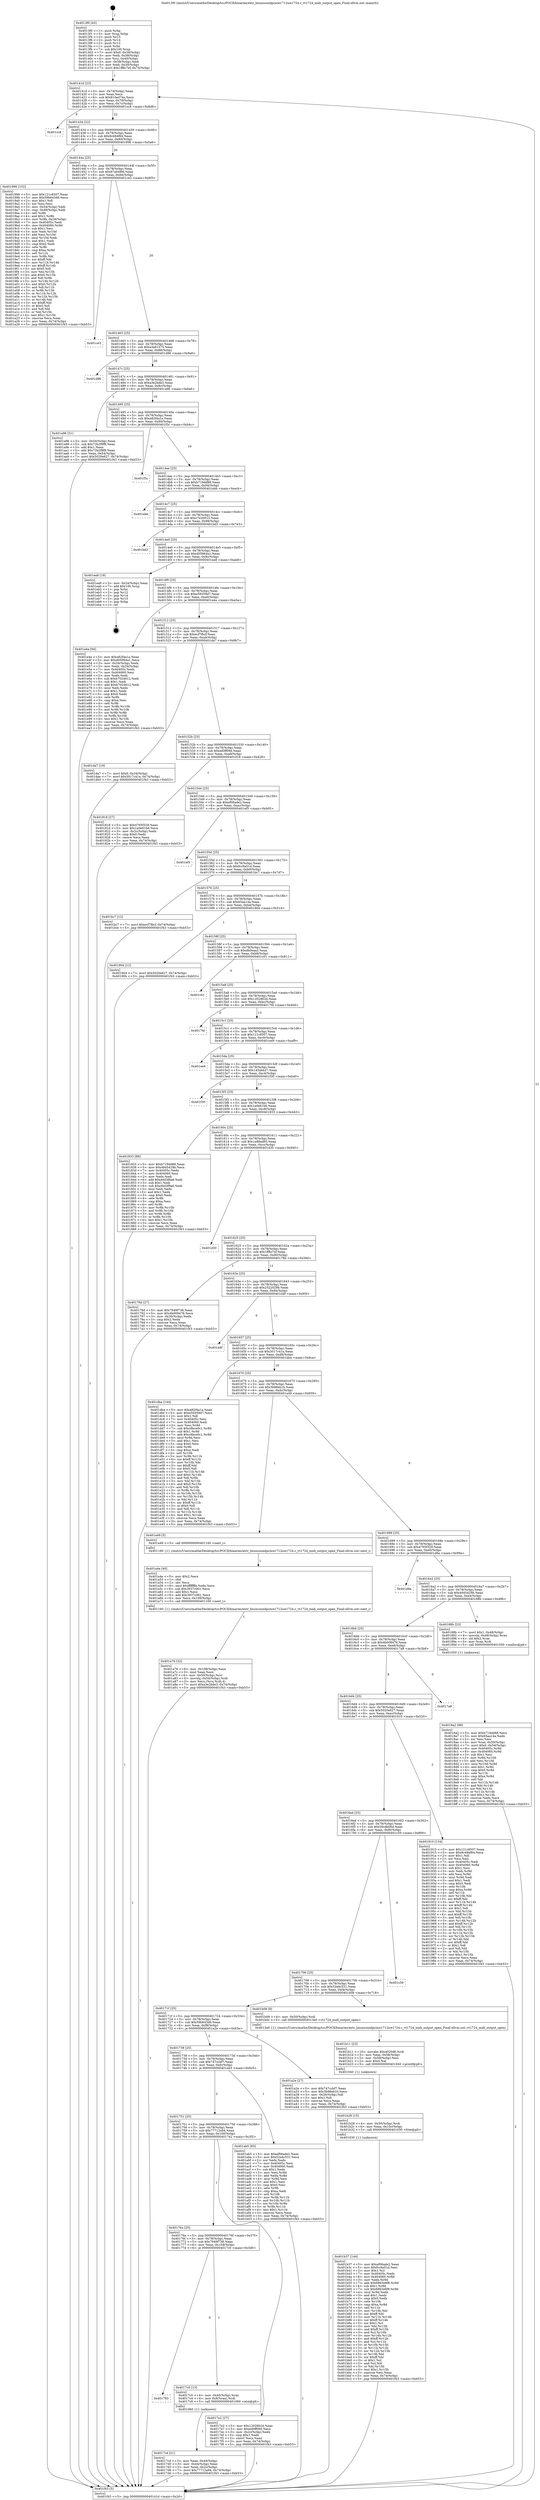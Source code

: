 digraph "0x4013f0" {
  label = "0x4013f0 (/mnt/c/Users/mathe/Desktop/tcc/POCII/binaries/extr_linuxsoundpciice1712ice1724.c_vt1724_midi_output_open_Final-ollvm.out::main(0))"
  labelloc = "t"
  node[shape=record]

  Entry [label="",width=0.3,height=0.3,shape=circle,fillcolor=black,style=filled]
  "0x40141d" [label="{
     0x40141d [23]\l
     | [instrs]\l
     &nbsp;&nbsp;0x40141d \<+3\>: mov -0x74(%rbp),%eax\l
     &nbsp;&nbsp;0x401420 \<+2\>: mov %eax,%ecx\l
     &nbsp;&nbsp;0x401422 \<+6\>: sub $0x810ed74a,%ecx\l
     &nbsp;&nbsp;0x401428 \<+3\>: mov %eax,-0x78(%rbp)\l
     &nbsp;&nbsp;0x40142b \<+3\>: mov %ecx,-0x7c(%rbp)\l
     &nbsp;&nbsp;0x40142e \<+6\>: je 0000000000401cc8 \<main+0x8d8\>\l
  }"]
  "0x401cc8" [label="{
     0x401cc8\l
  }", style=dashed]
  "0x401434" [label="{
     0x401434 [22]\l
     | [instrs]\l
     &nbsp;&nbsp;0x401434 \<+5\>: jmp 0000000000401439 \<main+0x49\>\l
     &nbsp;&nbsp;0x401439 \<+3\>: mov -0x78(%rbp),%eax\l
     &nbsp;&nbsp;0x40143c \<+5\>: sub $0x8c484f64,%eax\l
     &nbsp;&nbsp;0x401441 \<+3\>: mov %eax,-0x80(%rbp)\l
     &nbsp;&nbsp;0x401444 \<+6\>: je 0000000000401996 \<main+0x5a6\>\l
  }"]
  Exit [label="",width=0.3,height=0.3,shape=circle,fillcolor=black,style=filled,peripheries=2]
  "0x401996" [label="{
     0x401996 [152]\l
     | [instrs]\l
     &nbsp;&nbsp;0x401996 \<+5\>: mov $0x121c8507,%eax\l
     &nbsp;&nbsp;0x40199b \<+5\>: mov $0x59b643d6,%ecx\l
     &nbsp;&nbsp;0x4019a0 \<+2\>: mov $0x1,%dl\l
     &nbsp;&nbsp;0x4019a2 \<+2\>: xor %esi,%esi\l
     &nbsp;&nbsp;0x4019a4 \<+3\>: mov -0x54(%rbp),%edi\l
     &nbsp;&nbsp;0x4019a7 \<+3\>: cmp -0x48(%rbp),%edi\l
     &nbsp;&nbsp;0x4019aa \<+4\>: setl %r8b\l
     &nbsp;&nbsp;0x4019ae \<+4\>: and $0x1,%r8b\l
     &nbsp;&nbsp;0x4019b2 \<+4\>: mov %r8b,-0x26(%rbp)\l
     &nbsp;&nbsp;0x4019b6 \<+7\>: mov 0x40405c,%edi\l
     &nbsp;&nbsp;0x4019bd \<+8\>: mov 0x404060,%r9d\l
     &nbsp;&nbsp;0x4019c5 \<+3\>: sub $0x1,%esi\l
     &nbsp;&nbsp;0x4019c8 \<+3\>: mov %edi,%r10d\l
     &nbsp;&nbsp;0x4019cb \<+3\>: add %esi,%r10d\l
     &nbsp;&nbsp;0x4019ce \<+4\>: imul %r10d,%edi\l
     &nbsp;&nbsp;0x4019d2 \<+3\>: and $0x1,%edi\l
     &nbsp;&nbsp;0x4019d5 \<+3\>: cmp $0x0,%edi\l
     &nbsp;&nbsp;0x4019d8 \<+4\>: sete %r8b\l
     &nbsp;&nbsp;0x4019dc \<+4\>: cmp $0xa,%r9d\l
     &nbsp;&nbsp;0x4019e0 \<+4\>: setl %r11b\l
     &nbsp;&nbsp;0x4019e4 \<+3\>: mov %r8b,%bl\l
     &nbsp;&nbsp;0x4019e7 \<+3\>: xor $0xff,%bl\l
     &nbsp;&nbsp;0x4019ea \<+3\>: mov %r11b,%r14b\l
     &nbsp;&nbsp;0x4019ed \<+4\>: xor $0xff,%r14b\l
     &nbsp;&nbsp;0x4019f1 \<+3\>: xor $0x0,%dl\l
     &nbsp;&nbsp;0x4019f4 \<+3\>: mov %bl,%r15b\l
     &nbsp;&nbsp;0x4019f7 \<+4\>: and $0x0,%r15b\l
     &nbsp;&nbsp;0x4019fb \<+3\>: and %dl,%r8b\l
     &nbsp;&nbsp;0x4019fe \<+3\>: mov %r14b,%r12b\l
     &nbsp;&nbsp;0x401a01 \<+4\>: and $0x0,%r12b\l
     &nbsp;&nbsp;0x401a05 \<+3\>: and %dl,%r11b\l
     &nbsp;&nbsp;0x401a08 \<+3\>: or %r8b,%r15b\l
     &nbsp;&nbsp;0x401a0b \<+3\>: or %r11b,%r12b\l
     &nbsp;&nbsp;0x401a0e \<+3\>: xor %r12b,%r15b\l
     &nbsp;&nbsp;0x401a11 \<+3\>: or %r14b,%bl\l
     &nbsp;&nbsp;0x401a14 \<+3\>: xor $0xff,%bl\l
     &nbsp;&nbsp;0x401a17 \<+3\>: or $0x0,%dl\l
     &nbsp;&nbsp;0x401a1a \<+2\>: and %dl,%bl\l
     &nbsp;&nbsp;0x401a1c \<+3\>: or %bl,%r15b\l
     &nbsp;&nbsp;0x401a1f \<+4\>: test $0x1,%r15b\l
     &nbsp;&nbsp;0x401a23 \<+3\>: cmovne %ecx,%eax\l
     &nbsp;&nbsp;0x401a26 \<+3\>: mov %eax,-0x74(%rbp)\l
     &nbsp;&nbsp;0x401a29 \<+5\>: jmp 0000000000401f43 \<main+0xb53\>\l
  }"]
  "0x40144a" [label="{
     0x40144a [25]\l
     | [instrs]\l
     &nbsp;&nbsp;0x40144a \<+5\>: jmp 000000000040144f \<main+0x5f\>\l
     &nbsp;&nbsp;0x40144f \<+3\>: mov -0x78(%rbp),%eax\l
     &nbsp;&nbsp;0x401452 \<+5\>: sub $0x97a049fd,%eax\l
     &nbsp;&nbsp;0x401457 \<+6\>: mov %eax,-0x84(%rbp)\l
     &nbsp;&nbsp;0x40145d \<+6\>: je 0000000000401ce3 \<main+0x8f3\>\l
  }"]
  "0x401b37" [label="{
     0x401b37 [144]\l
     | [instrs]\l
     &nbsp;&nbsp;0x401b37 \<+5\>: mov $0xef06ade2,%eax\l
     &nbsp;&nbsp;0x401b3c \<+5\>: mov $0xfcc9a51d,%esi\l
     &nbsp;&nbsp;0x401b41 \<+2\>: mov $0x1,%cl\l
     &nbsp;&nbsp;0x401b43 \<+7\>: mov 0x40405c,%edx\l
     &nbsp;&nbsp;0x401b4a \<+8\>: mov 0x404060,%r8d\l
     &nbsp;&nbsp;0x401b52 \<+3\>: mov %edx,%r9d\l
     &nbsp;&nbsp;0x401b55 \<+7\>: add $0x6863e6f8,%r9d\l
     &nbsp;&nbsp;0x401b5c \<+4\>: sub $0x1,%r9d\l
     &nbsp;&nbsp;0x401b60 \<+7\>: sub $0x6863e6f8,%r9d\l
     &nbsp;&nbsp;0x401b67 \<+4\>: imul %r9d,%edx\l
     &nbsp;&nbsp;0x401b6b \<+3\>: and $0x1,%edx\l
     &nbsp;&nbsp;0x401b6e \<+3\>: cmp $0x0,%edx\l
     &nbsp;&nbsp;0x401b71 \<+4\>: sete %r10b\l
     &nbsp;&nbsp;0x401b75 \<+4\>: cmp $0xa,%r8d\l
     &nbsp;&nbsp;0x401b79 \<+4\>: setl %r11b\l
     &nbsp;&nbsp;0x401b7d \<+3\>: mov %r10b,%bl\l
     &nbsp;&nbsp;0x401b80 \<+3\>: xor $0xff,%bl\l
     &nbsp;&nbsp;0x401b83 \<+3\>: mov %r11b,%r14b\l
     &nbsp;&nbsp;0x401b86 \<+4\>: xor $0xff,%r14b\l
     &nbsp;&nbsp;0x401b8a \<+3\>: xor $0x1,%cl\l
     &nbsp;&nbsp;0x401b8d \<+3\>: mov %bl,%r15b\l
     &nbsp;&nbsp;0x401b90 \<+4\>: and $0xff,%r15b\l
     &nbsp;&nbsp;0x401b94 \<+3\>: and %cl,%r10b\l
     &nbsp;&nbsp;0x401b97 \<+3\>: mov %r14b,%r12b\l
     &nbsp;&nbsp;0x401b9a \<+4\>: and $0xff,%r12b\l
     &nbsp;&nbsp;0x401b9e \<+3\>: and %cl,%r11b\l
     &nbsp;&nbsp;0x401ba1 \<+3\>: or %r10b,%r15b\l
     &nbsp;&nbsp;0x401ba4 \<+3\>: or %r11b,%r12b\l
     &nbsp;&nbsp;0x401ba7 \<+3\>: xor %r12b,%r15b\l
     &nbsp;&nbsp;0x401baa \<+3\>: or %r14b,%bl\l
     &nbsp;&nbsp;0x401bad \<+3\>: xor $0xff,%bl\l
     &nbsp;&nbsp;0x401bb0 \<+3\>: or $0x1,%cl\l
     &nbsp;&nbsp;0x401bb3 \<+2\>: and %cl,%bl\l
     &nbsp;&nbsp;0x401bb5 \<+3\>: or %bl,%r15b\l
     &nbsp;&nbsp;0x401bb8 \<+4\>: test $0x1,%r15b\l
     &nbsp;&nbsp;0x401bbc \<+3\>: cmovne %esi,%eax\l
     &nbsp;&nbsp;0x401bbf \<+3\>: mov %eax,-0x74(%rbp)\l
     &nbsp;&nbsp;0x401bc2 \<+5\>: jmp 0000000000401f43 \<main+0xb53\>\l
  }"]
  "0x401ce3" [label="{
     0x401ce3\l
  }", style=dashed]
  "0x401463" [label="{
     0x401463 [25]\l
     | [instrs]\l
     &nbsp;&nbsp;0x401463 \<+5\>: jmp 0000000000401468 \<main+0x78\>\l
     &nbsp;&nbsp;0x401468 \<+3\>: mov -0x78(%rbp),%eax\l
     &nbsp;&nbsp;0x40146b \<+5\>: sub $0xa3a81575,%eax\l
     &nbsp;&nbsp;0x401470 \<+6\>: mov %eax,-0x88(%rbp)\l
     &nbsp;&nbsp;0x401476 \<+6\>: je 0000000000401d96 \<main+0x9a6\>\l
  }"]
  "0x401b28" [label="{
     0x401b28 [15]\l
     | [instrs]\l
     &nbsp;&nbsp;0x401b28 \<+4\>: mov -0x50(%rbp),%rdi\l
     &nbsp;&nbsp;0x401b2c \<+6\>: mov %eax,-0x10c(%rbp)\l
     &nbsp;&nbsp;0x401b32 \<+5\>: call 0000000000401030 \<free@plt\>\l
     | [calls]\l
     &nbsp;&nbsp;0x401030 \{1\} (unknown)\l
  }"]
  "0x401d96" [label="{
     0x401d96\l
  }", style=dashed]
  "0x40147c" [label="{
     0x40147c [25]\l
     | [instrs]\l
     &nbsp;&nbsp;0x40147c \<+5\>: jmp 0000000000401481 \<main+0x91\>\l
     &nbsp;&nbsp;0x401481 \<+3\>: mov -0x78(%rbp),%eax\l
     &nbsp;&nbsp;0x401484 \<+5\>: sub $0xa3e2bde3,%eax\l
     &nbsp;&nbsp;0x401489 \<+6\>: mov %eax,-0x8c(%rbp)\l
     &nbsp;&nbsp;0x40148f \<+6\>: je 0000000000401a96 \<main+0x6a6\>\l
  }"]
  "0x401b11" [label="{
     0x401b11 [23]\l
     | [instrs]\l
     &nbsp;&nbsp;0x401b11 \<+10\>: movabs $0x4020d6,%rdi\l
     &nbsp;&nbsp;0x401b1b \<+3\>: mov %eax,-0x58(%rbp)\l
     &nbsp;&nbsp;0x401b1e \<+3\>: mov -0x58(%rbp),%esi\l
     &nbsp;&nbsp;0x401b21 \<+2\>: mov $0x0,%al\l
     &nbsp;&nbsp;0x401b23 \<+5\>: call 0000000000401040 \<printf@plt\>\l
     | [calls]\l
     &nbsp;&nbsp;0x401040 \{1\} (unknown)\l
  }"]
  "0x401a96" [label="{
     0x401a96 [31]\l
     | [instrs]\l
     &nbsp;&nbsp;0x401a96 \<+3\>: mov -0x54(%rbp),%eax\l
     &nbsp;&nbsp;0x401a99 \<+5\>: sub $0x72b2f9f8,%eax\l
     &nbsp;&nbsp;0x401a9e \<+3\>: add $0x1,%eax\l
     &nbsp;&nbsp;0x401aa1 \<+5\>: add $0x72b2f9f8,%eax\l
     &nbsp;&nbsp;0x401aa6 \<+3\>: mov %eax,-0x54(%rbp)\l
     &nbsp;&nbsp;0x401aa9 \<+7\>: movl $0x5020e627,-0x74(%rbp)\l
     &nbsp;&nbsp;0x401ab0 \<+5\>: jmp 0000000000401f43 \<main+0xb53\>\l
  }"]
  "0x401495" [label="{
     0x401495 [25]\l
     | [instrs]\l
     &nbsp;&nbsp;0x401495 \<+5\>: jmp 000000000040149a \<main+0xaa\>\l
     &nbsp;&nbsp;0x40149a \<+3\>: mov -0x78(%rbp),%eax\l
     &nbsp;&nbsp;0x40149d \<+5\>: sub $0xa82f4a1a,%eax\l
     &nbsp;&nbsp;0x4014a2 \<+6\>: mov %eax,-0x90(%rbp)\l
     &nbsp;&nbsp;0x4014a8 \<+6\>: je 0000000000401f3c \<main+0xb4c\>\l
  }"]
  "0x401a76" [label="{
     0x401a76 [32]\l
     | [instrs]\l
     &nbsp;&nbsp;0x401a76 \<+6\>: mov -0x108(%rbp),%ecx\l
     &nbsp;&nbsp;0x401a7c \<+3\>: imul %eax,%ecx\l
     &nbsp;&nbsp;0x401a7f \<+4\>: mov -0x50(%rbp),%rsi\l
     &nbsp;&nbsp;0x401a83 \<+4\>: movslq -0x54(%rbp),%rdi\l
     &nbsp;&nbsp;0x401a87 \<+3\>: mov %ecx,(%rsi,%rdi,4)\l
     &nbsp;&nbsp;0x401a8a \<+7\>: movl $0xa3e2bde3,-0x74(%rbp)\l
     &nbsp;&nbsp;0x401a91 \<+5\>: jmp 0000000000401f43 \<main+0xb53\>\l
  }"]
  "0x401f3c" [label="{
     0x401f3c\l
  }", style=dashed]
  "0x4014ae" [label="{
     0x4014ae [25]\l
     | [instrs]\l
     &nbsp;&nbsp;0x4014ae \<+5\>: jmp 00000000004014b3 \<main+0xc3\>\l
     &nbsp;&nbsp;0x4014b3 \<+3\>: mov -0x78(%rbp),%eax\l
     &nbsp;&nbsp;0x4014b6 \<+5\>: sub $0xb719dd88,%eax\l
     &nbsp;&nbsp;0x4014bb \<+6\>: mov %eax,-0x94(%rbp)\l
     &nbsp;&nbsp;0x4014c1 \<+6\>: je 0000000000401ebb \<main+0xacb\>\l
  }"]
  "0x401a4e" [label="{
     0x401a4e [40]\l
     | [instrs]\l
     &nbsp;&nbsp;0x401a4e \<+5\>: mov $0x2,%ecx\l
     &nbsp;&nbsp;0x401a53 \<+1\>: cltd\l
     &nbsp;&nbsp;0x401a54 \<+2\>: idiv %ecx\l
     &nbsp;&nbsp;0x401a56 \<+6\>: imul $0xfffffffe,%edx,%ecx\l
     &nbsp;&nbsp;0x401a5c \<+6\>: sub $0x3937c061,%ecx\l
     &nbsp;&nbsp;0x401a62 \<+3\>: add $0x1,%ecx\l
     &nbsp;&nbsp;0x401a65 \<+6\>: add $0x3937c061,%ecx\l
     &nbsp;&nbsp;0x401a6b \<+6\>: mov %ecx,-0x108(%rbp)\l
     &nbsp;&nbsp;0x401a71 \<+5\>: call 0000000000401160 \<next_i\>\l
     | [calls]\l
     &nbsp;&nbsp;0x401160 \{1\} (/mnt/c/Users/mathe/Desktop/tcc/POCII/binaries/extr_linuxsoundpciice1712ice1724.c_vt1724_midi_output_open_Final-ollvm.out::next_i)\l
  }"]
  "0x401ebb" [label="{
     0x401ebb\l
  }", style=dashed]
  "0x4014c7" [label="{
     0x4014c7 [25]\l
     | [instrs]\l
     &nbsp;&nbsp;0x4014c7 \<+5\>: jmp 00000000004014cc \<main+0xdc\>\l
     &nbsp;&nbsp;0x4014cc \<+3\>: mov -0x78(%rbp),%eax\l
     &nbsp;&nbsp;0x4014cf \<+5\>: sub $0xc7e26915,%eax\l
     &nbsp;&nbsp;0x4014d4 \<+6\>: mov %eax,-0x98(%rbp)\l
     &nbsp;&nbsp;0x4014da \<+6\>: je 0000000000401bd3 \<main+0x7e3\>\l
  }"]
  "0x4018a2" [label="{
     0x4018a2 [98]\l
     | [instrs]\l
     &nbsp;&nbsp;0x4018a2 \<+5\>: mov $0xb719dd88,%ecx\l
     &nbsp;&nbsp;0x4018a7 \<+5\>: mov $0x65aa14a,%edx\l
     &nbsp;&nbsp;0x4018ac \<+2\>: xor %esi,%esi\l
     &nbsp;&nbsp;0x4018ae \<+4\>: mov %rax,-0x50(%rbp)\l
     &nbsp;&nbsp;0x4018b2 \<+7\>: movl $0x0,-0x54(%rbp)\l
     &nbsp;&nbsp;0x4018b9 \<+8\>: mov 0x40405c,%r8d\l
     &nbsp;&nbsp;0x4018c1 \<+8\>: mov 0x404060,%r9d\l
     &nbsp;&nbsp;0x4018c9 \<+3\>: sub $0x1,%esi\l
     &nbsp;&nbsp;0x4018cc \<+3\>: mov %r8d,%r10d\l
     &nbsp;&nbsp;0x4018cf \<+3\>: add %esi,%r10d\l
     &nbsp;&nbsp;0x4018d2 \<+4\>: imul %r10d,%r8d\l
     &nbsp;&nbsp;0x4018d6 \<+4\>: and $0x1,%r8d\l
     &nbsp;&nbsp;0x4018da \<+4\>: cmp $0x0,%r8d\l
     &nbsp;&nbsp;0x4018de \<+4\>: sete %r11b\l
     &nbsp;&nbsp;0x4018e2 \<+4\>: cmp $0xa,%r9d\l
     &nbsp;&nbsp;0x4018e6 \<+3\>: setl %bl\l
     &nbsp;&nbsp;0x4018e9 \<+3\>: mov %r11b,%r14b\l
     &nbsp;&nbsp;0x4018ec \<+3\>: and %bl,%r14b\l
     &nbsp;&nbsp;0x4018ef \<+3\>: xor %bl,%r11b\l
     &nbsp;&nbsp;0x4018f2 \<+3\>: or %r11b,%r14b\l
     &nbsp;&nbsp;0x4018f5 \<+4\>: test $0x1,%r14b\l
     &nbsp;&nbsp;0x4018f9 \<+3\>: cmovne %edx,%ecx\l
     &nbsp;&nbsp;0x4018fc \<+3\>: mov %ecx,-0x74(%rbp)\l
     &nbsp;&nbsp;0x4018ff \<+5\>: jmp 0000000000401f43 \<main+0xb53\>\l
  }"]
  "0x401bd3" [label="{
     0x401bd3\l
  }", style=dashed]
  "0x4014e0" [label="{
     0x4014e0 [25]\l
     | [instrs]\l
     &nbsp;&nbsp;0x4014e0 \<+5\>: jmp 00000000004014e5 \<main+0xf5\>\l
     &nbsp;&nbsp;0x4014e5 \<+3\>: mov -0x78(%rbp),%eax\l
     &nbsp;&nbsp;0x4014e8 \<+5\>: sub $0xd05964a1,%eax\l
     &nbsp;&nbsp;0x4014ed \<+6\>: mov %eax,-0x9c(%rbp)\l
     &nbsp;&nbsp;0x4014f3 \<+6\>: je 0000000000401ea8 \<main+0xab8\>\l
  }"]
  "0x4017cd" [label="{
     0x4017cd [21]\l
     | [instrs]\l
     &nbsp;&nbsp;0x4017cd \<+3\>: mov %eax,-0x44(%rbp)\l
     &nbsp;&nbsp;0x4017d0 \<+3\>: mov -0x44(%rbp),%eax\l
     &nbsp;&nbsp;0x4017d3 \<+3\>: mov %eax,-0x2c(%rbp)\l
     &nbsp;&nbsp;0x4017d6 \<+7\>: movl $0x77712a94,-0x74(%rbp)\l
     &nbsp;&nbsp;0x4017dd \<+5\>: jmp 0000000000401f43 \<main+0xb53\>\l
  }"]
  "0x401ea8" [label="{
     0x401ea8 [19]\l
     | [instrs]\l
     &nbsp;&nbsp;0x401ea8 \<+3\>: mov -0x24(%rbp),%eax\l
     &nbsp;&nbsp;0x401eab \<+7\>: add $0x100,%rsp\l
     &nbsp;&nbsp;0x401eb2 \<+1\>: pop %rbx\l
     &nbsp;&nbsp;0x401eb3 \<+2\>: pop %r12\l
     &nbsp;&nbsp;0x401eb5 \<+2\>: pop %r14\l
     &nbsp;&nbsp;0x401eb7 \<+2\>: pop %r15\l
     &nbsp;&nbsp;0x401eb9 \<+1\>: pop %rbp\l
     &nbsp;&nbsp;0x401eba \<+1\>: ret\l
  }"]
  "0x4014f9" [label="{
     0x4014f9 [25]\l
     | [instrs]\l
     &nbsp;&nbsp;0x4014f9 \<+5\>: jmp 00000000004014fe \<main+0x10e\>\l
     &nbsp;&nbsp;0x4014fe \<+3\>: mov -0x78(%rbp),%eax\l
     &nbsp;&nbsp;0x401501 \<+5\>: sub $0xe59359d7,%eax\l
     &nbsp;&nbsp;0x401506 \<+6\>: mov %eax,-0xa0(%rbp)\l
     &nbsp;&nbsp;0x40150c \<+6\>: je 0000000000401e4a \<main+0xa5a\>\l
  }"]
  "0x401783" [label="{
     0x401783\l
  }", style=dashed]
  "0x401e4a" [label="{
     0x401e4a [94]\l
     | [instrs]\l
     &nbsp;&nbsp;0x401e4a \<+5\>: mov $0xa82f4a1a,%eax\l
     &nbsp;&nbsp;0x401e4f \<+5\>: mov $0xd05964a1,%ecx\l
     &nbsp;&nbsp;0x401e54 \<+3\>: mov -0x34(%rbp),%edx\l
     &nbsp;&nbsp;0x401e57 \<+3\>: mov %edx,-0x24(%rbp)\l
     &nbsp;&nbsp;0x401e5a \<+7\>: mov 0x40405c,%edx\l
     &nbsp;&nbsp;0x401e61 \<+7\>: mov 0x404060,%esi\l
     &nbsp;&nbsp;0x401e68 \<+2\>: mov %edx,%edi\l
     &nbsp;&nbsp;0x401e6a \<+6\>: sub $0xb7024612,%edi\l
     &nbsp;&nbsp;0x401e70 \<+3\>: sub $0x1,%edi\l
     &nbsp;&nbsp;0x401e73 \<+6\>: add $0xb7024612,%edi\l
     &nbsp;&nbsp;0x401e79 \<+3\>: imul %edi,%edx\l
     &nbsp;&nbsp;0x401e7c \<+3\>: and $0x1,%edx\l
     &nbsp;&nbsp;0x401e7f \<+3\>: cmp $0x0,%edx\l
     &nbsp;&nbsp;0x401e82 \<+4\>: sete %r8b\l
     &nbsp;&nbsp;0x401e86 \<+3\>: cmp $0xa,%esi\l
     &nbsp;&nbsp;0x401e89 \<+4\>: setl %r9b\l
     &nbsp;&nbsp;0x401e8d \<+3\>: mov %r8b,%r10b\l
     &nbsp;&nbsp;0x401e90 \<+3\>: and %r9b,%r10b\l
     &nbsp;&nbsp;0x401e93 \<+3\>: xor %r9b,%r8b\l
     &nbsp;&nbsp;0x401e96 \<+3\>: or %r8b,%r10b\l
     &nbsp;&nbsp;0x401e99 \<+4\>: test $0x1,%r10b\l
     &nbsp;&nbsp;0x401e9d \<+3\>: cmovne %ecx,%eax\l
     &nbsp;&nbsp;0x401ea0 \<+3\>: mov %eax,-0x74(%rbp)\l
     &nbsp;&nbsp;0x401ea3 \<+5\>: jmp 0000000000401f43 \<main+0xb53\>\l
  }"]
  "0x401512" [label="{
     0x401512 [25]\l
     | [instrs]\l
     &nbsp;&nbsp;0x401512 \<+5\>: jmp 0000000000401517 \<main+0x127\>\l
     &nbsp;&nbsp;0x401517 \<+3\>: mov -0x78(%rbp),%eax\l
     &nbsp;&nbsp;0x40151a \<+5\>: sub $0xecf7fbcf,%eax\l
     &nbsp;&nbsp;0x40151f \<+6\>: mov %eax,-0xa4(%rbp)\l
     &nbsp;&nbsp;0x401525 \<+6\>: je 0000000000401da7 \<main+0x9b7\>\l
  }"]
  "0x4017c0" [label="{
     0x4017c0 [13]\l
     | [instrs]\l
     &nbsp;&nbsp;0x4017c0 \<+4\>: mov -0x40(%rbp),%rax\l
     &nbsp;&nbsp;0x4017c4 \<+4\>: mov 0x8(%rax),%rdi\l
     &nbsp;&nbsp;0x4017c8 \<+5\>: call 0000000000401060 \<atoi@plt\>\l
     | [calls]\l
     &nbsp;&nbsp;0x401060 \{1\} (unknown)\l
  }"]
  "0x401da7" [label="{
     0x401da7 [19]\l
     | [instrs]\l
     &nbsp;&nbsp;0x401da7 \<+7\>: movl $0x0,-0x34(%rbp)\l
     &nbsp;&nbsp;0x401dae \<+7\>: movl $0x3017c41a,-0x74(%rbp)\l
     &nbsp;&nbsp;0x401db5 \<+5\>: jmp 0000000000401f43 \<main+0xb53\>\l
  }"]
  "0x40152b" [label="{
     0x40152b [25]\l
     | [instrs]\l
     &nbsp;&nbsp;0x40152b \<+5\>: jmp 0000000000401530 \<main+0x140\>\l
     &nbsp;&nbsp;0x401530 \<+3\>: mov -0x78(%rbp),%eax\l
     &nbsp;&nbsp;0x401533 \<+5\>: sub $0xed0ff09d,%eax\l
     &nbsp;&nbsp;0x401538 \<+6\>: mov %eax,-0xa8(%rbp)\l
     &nbsp;&nbsp;0x40153e \<+6\>: je 0000000000401818 \<main+0x428\>\l
  }"]
  "0x40176a" [label="{
     0x40176a [25]\l
     | [instrs]\l
     &nbsp;&nbsp;0x40176a \<+5\>: jmp 000000000040176f \<main+0x37f\>\l
     &nbsp;&nbsp;0x40176f \<+3\>: mov -0x78(%rbp),%eax\l
     &nbsp;&nbsp;0x401772 \<+5\>: sub $0x7949f738,%eax\l
     &nbsp;&nbsp;0x401777 \<+6\>: mov %eax,-0x104(%rbp)\l
     &nbsp;&nbsp;0x40177d \<+6\>: je 00000000004017c0 \<main+0x3d0\>\l
  }"]
  "0x401818" [label="{
     0x401818 [27]\l
     | [instrs]\l
     &nbsp;&nbsp;0x401818 \<+5\>: mov $0x4765f329,%eax\l
     &nbsp;&nbsp;0x40181d \<+5\>: mov $0x1a0e61b6,%ecx\l
     &nbsp;&nbsp;0x401822 \<+3\>: mov -0x2c(%rbp),%edx\l
     &nbsp;&nbsp;0x401825 \<+3\>: cmp $0x0,%edx\l
     &nbsp;&nbsp;0x401828 \<+3\>: cmove %ecx,%eax\l
     &nbsp;&nbsp;0x40182b \<+3\>: mov %eax,-0x74(%rbp)\l
     &nbsp;&nbsp;0x40182e \<+5\>: jmp 0000000000401f43 \<main+0xb53\>\l
  }"]
  "0x401544" [label="{
     0x401544 [25]\l
     | [instrs]\l
     &nbsp;&nbsp;0x401544 \<+5\>: jmp 0000000000401549 \<main+0x159\>\l
     &nbsp;&nbsp;0x401549 \<+3\>: mov -0x78(%rbp),%eax\l
     &nbsp;&nbsp;0x40154c \<+5\>: sub $0xef06ade2,%eax\l
     &nbsp;&nbsp;0x401551 \<+6\>: mov %eax,-0xac(%rbp)\l
     &nbsp;&nbsp;0x401557 \<+6\>: je 0000000000401ef5 \<main+0xb05\>\l
  }"]
  "0x4017e2" [label="{
     0x4017e2 [27]\l
     | [instrs]\l
     &nbsp;&nbsp;0x4017e2 \<+5\>: mov $0x1202862d,%eax\l
     &nbsp;&nbsp;0x4017e7 \<+5\>: mov $0xed0ff09d,%ecx\l
     &nbsp;&nbsp;0x4017ec \<+3\>: mov -0x2c(%rbp),%edx\l
     &nbsp;&nbsp;0x4017ef \<+3\>: cmp $0x1,%edx\l
     &nbsp;&nbsp;0x4017f2 \<+3\>: cmovl %ecx,%eax\l
     &nbsp;&nbsp;0x4017f5 \<+3\>: mov %eax,-0x74(%rbp)\l
     &nbsp;&nbsp;0x4017f8 \<+5\>: jmp 0000000000401f43 \<main+0xb53\>\l
  }"]
  "0x401ef5" [label="{
     0x401ef5\l
  }", style=dashed]
  "0x40155d" [label="{
     0x40155d [25]\l
     | [instrs]\l
     &nbsp;&nbsp;0x40155d \<+5\>: jmp 0000000000401562 \<main+0x172\>\l
     &nbsp;&nbsp;0x401562 \<+3\>: mov -0x78(%rbp),%eax\l
     &nbsp;&nbsp;0x401565 \<+5\>: sub $0xfcc9a51d,%eax\l
     &nbsp;&nbsp;0x40156a \<+6\>: mov %eax,-0xb0(%rbp)\l
     &nbsp;&nbsp;0x401570 \<+6\>: je 0000000000401bc7 \<main+0x7d7\>\l
  }"]
  "0x401751" [label="{
     0x401751 [25]\l
     | [instrs]\l
     &nbsp;&nbsp;0x401751 \<+5\>: jmp 0000000000401756 \<main+0x366\>\l
     &nbsp;&nbsp;0x401756 \<+3\>: mov -0x78(%rbp),%eax\l
     &nbsp;&nbsp;0x401759 \<+5\>: sub $0x77712a94,%eax\l
     &nbsp;&nbsp;0x40175e \<+6\>: mov %eax,-0x100(%rbp)\l
     &nbsp;&nbsp;0x401764 \<+6\>: je 00000000004017e2 \<main+0x3f2\>\l
  }"]
  "0x401bc7" [label="{
     0x401bc7 [12]\l
     | [instrs]\l
     &nbsp;&nbsp;0x401bc7 \<+7\>: movl $0xecf7fbcf,-0x74(%rbp)\l
     &nbsp;&nbsp;0x401bce \<+5\>: jmp 0000000000401f43 \<main+0xb53\>\l
  }"]
  "0x401576" [label="{
     0x401576 [25]\l
     | [instrs]\l
     &nbsp;&nbsp;0x401576 \<+5\>: jmp 000000000040157b \<main+0x18b\>\l
     &nbsp;&nbsp;0x40157b \<+3\>: mov -0x78(%rbp),%eax\l
     &nbsp;&nbsp;0x40157e \<+5\>: sub $0x65aa14a,%eax\l
     &nbsp;&nbsp;0x401583 \<+6\>: mov %eax,-0xb4(%rbp)\l
     &nbsp;&nbsp;0x401589 \<+6\>: je 0000000000401904 \<main+0x514\>\l
  }"]
  "0x401ab5" [label="{
     0x401ab5 [83]\l
     | [instrs]\l
     &nbsp;&nbsp;0x401ab5 \<+5\>: mov $0xef06ade2,%eax\l
     &nbsp;&nbsp;0x401aba \<+5\>: mov $0x52a4c531,%ecx\l
     &nbsp;&nbsp;0x401abf \<+2\>: xor %edx,%edx\l
     &nbsp;&nbsp;0x401ac1 \<+7\>: mov 0x40405c,%esi\l
     &nbsp;&nbsp;0x401ac8 \<+7\>: mov 0x404060,%edi\l
     &nbsp;&nbsp;0x401acf \<+3\>: sub $0x1,%edx\l
     &nbsp;&nbsp;0x401ad2 \<+3\>: mov %esi,%r8d\l
     &nbsp;&nbsp;0x401ad5 \<+3\>: add %edx,%r8d\l
     &nbsp;&nbsp;0x401ad8 \<+4\>: imul %r8d,%esi\l
     &nbsp;&nbsp;0x401adc \<+3\>: and $0x1,%esi\l
     &nbsp;&nbsp;0x401adf \<+3\>: cmp $0x0,%esi\l
     &nbsp;&nbsp;0x401ae2 \<+4\>: sete %r9b\l
     &nbsp;&nbsp;0x401ae6 \<+3\>: cmp $0xa,%edi\l
     &nbsp;&nbsp;0x401ae9 \<+4\>: setl %r10b\l
     &nbsp;&nbsp;0x401aed \<+3\>: mov %r9b,%r11b\l
     &nbsp;&nbsp;0x401af0 \<+3\>: and %r10b,%r11b\l
     &nbsp;&nbsp;0x401af3 \<+3\>: xor %r10b,%r9b\l
     &nbsp;&nbsp;0x401af6 \<+3\>: or %r9b,%r11b\l
     &nbsp;&nbsp;0x401af9 \<+4\>: test $0x1,%r11b\l
     &nbsp;&nbsp;0x401afd \<+3\>: cmovne %ecx,%eax\l
     &nbsp;&nbsp;0x401b00 \<+3\>: mov %eax,-0x74(%rbp)\l
     &nbsp;&nbsp;0x401b03 \<+5\>: jmp 0000000000401f43 \<main+0xb53\>\l
  }"]
  "0x401904" [label="{
     0x401904 [12]\l
     | [instrs]\l
     &nbsp;&nbsp;0x401904 \<+7\>: movl $0x5020e627,-0x74(%rbp)\l
     &nbsp;&nbsp;0x40190b \<+5\>: jmp 0000000000401f43 \<main+0xb53\>\l
  }"]
  "0x40158f" [label="{
     0x40158f [25]\l
     | [instrs]\l
     &nbsp;&nbsp;0x40158f \<+5\>: jmp 0000000000401594 \<main+0x1a4\>\l
     &nbsp;&nbsp;0x401594 \<+3\>: mov -0x78(%rbp),%eax\l
     &nbsp;&nbsp;0x401597 \<+5\>: sub $0xdb0eaa2,%eax\l
     &nbsp;&nbsp;0x40159c \<+6\>: mov %eax,-0xb8(%rbp)\l
     &nbsp;&nbsp;0x4015a2 \<+6\>: je 0000000000401c01 \<main+0x811\>\l
  }"]
  "0x401738" [label="{
     0x401738 [25]\l
     | [instrs]\l
     &nbsp;&nbsp;0x401738 \<+5\>: jmp 000000000040173d \<main+0x34d\>\l
     &nbsp;&nbsp;0x40173d \<+3\>: mov -0x78(%rbp),%eax\l
     &nbsp;&nbsp;0x401740 \<+5\>: sub $0x747ccbf7,%eax\l
     &nbsp;&nbsp;0x401745 \<+6\>: mov %eax,-0xfc(%rbp)\l
     &nbsp;&nbsp;0x40174b \<+6\>: je 0000000000401ab5 \<main+0x6c5\>\l
  }"]
  "0x401c01" [label="{
     0x401c01\l
  }", style=dashed]
  "0x4015a8" [label="{
     0x4015a8 [25]\l
     | [instrs]\l
     &nbsp;&nbsp;0x4015a8 \<+5\>: jmp 00000000004015ad \<main+0x1bd\>\l
     &nbsp;&nbsp;0x4015ad \<+3\>: mov -0x78(%rbp),%eax\l
     &nbsp;&nbsp;0x4015b0 \<+5\>: sub $0x1202862d,%eax\l
     &nbsp;&nbsp;0x4015b5 \<+6\>: mov %eax,-0xbc(%rbp)\l
     &nbsp;&nbsp;0x4015bb \<+6\>: je 00000000004017fd \<main+0x40d\>\l
  }"]
  "0x401a2e" [label="{
     0x401a2e [27]\l
     | [instrs]\l
     &nbsp;&nbsp;0x401a2e \<+5\>: mov $0x747ccbf7,%eax\l
     &nbsp;&nbsp;0x401a33 \<+5\>: mov $0x3b98eb1b,%ecx\l
     &nbsp;&nbsp;0x401a38 \<+3\>: mov -0x26(%rbp),%dl\l
     &nbsp;&nbsp;0x401a3b \<+3\>: test $0x1,%dl\l
     &nbsp;&nbsp;0x401a3e \<+3\>: cmovne %ecx,%eax\l
     &nbsp;&nbsp;0x401a41 \<+3\>: mov %eax,-0x74(%rbp)\l
     &nbsp;&nbsp;0x401a44 \<+5\>: jmp 0000000000401f43 \<main+0xb53\>\l
  }"]
  "0x4017fd" [label="{
     0x4017fd\l
  }", style=dashed]
  "0x4015c1" [label="{
     0x4015c1 [25]\l
     | [instrs]\l
     &nbsp;&nbsp;0x4015c1 \<+5\>: jmp 00000000004015c6 \<main+0x1d6\>\l
     &nbsp;&nbsp;0x4015c6 \<+3\>: mov -0x78(%rbp),%eax\l
     &nbsp;&nbsp;0x4015c9 \<+5\>: sub $0x121c8507,%eax\l
     &nbsp;&nbsp;0x4015ce \<+6\>: mov %eax,-0xc0(%rbp)\l
     &nbsp;&nbsp;0x4015d4 \<+6\>: je 0000000000401ee9 \<main+0xaf9\>\l
  }"]
  "0x40171f" [label="{
     0x40171f [25]\l
     | [instrs]\l
     &nbsp;&nbsp;0x40171f \<+5\>: jmp 0000000000401724 \<main+0x334\>\l
     &nbsp;&nbsp;0x401724 \<+3\>: mov -0x78(%rbp),%eax\l
     &nbsp;&nbsp;0x401727 \<+5\>: sub $0x59b643d6,%eax\l
     &nbsp;&nbsp;0x40172c \<+6\>: mov %eax,-0xf8(%rbp)\l
     &nbsp;&nbsp;0x401732 \<+6\>: je 0000000000401a2e \<main+0x63e\>\l
  }"]
  "0x401ee9" [label="{
     0x401ee9\l
  }", style=dashed]
  "0x4015da" [label="{
     0x4015da [25]\l
     | [instrs]\l
     &nbsp;&nbsp;0x4015da \<+5\>: jmp 00000000004015df \<main+0x1ef\>\l
     &nbsp;&nbsp;0x4015df \<+3\>: mov -0x78(%rbp),%eax\l
     &nbsp;&nbsp;0x4015e2 \<+5\>: sub $0x145abb27,%eax\l
     &nbsp;&nbsp;0x4015e7 \<+6\>: mov %eax,-0xc4(%rbp)\l
     &nbsp;&nbsp;0x4015ed \<+6\>: je 0000000000401f30 \<main+0xb40\>\l
  }"]
  "0x401b08" [label="{
     0x401b08 [9]\l
     | [instrs]\l
     &nbsp;&nbsp;0x401b08 \<+4\>: mov -0x50(%rbp),%rdi\l
     &nbsp;&nbsp;0x401b0c \<+5\>: call 00000000004013e0 \<vt1724_midi_output_open\>\l
     | [calls]\l
     &nbsp;&nbsp;0x4013e0 \{1\} (/mnt/c/Users/mathe/Desktop/tcc/POCII/binaries/extr_linuxsoundpciice1712ice1724.c_vt1724_midi_output_open_Final-ollvm.out::vt1724_midi_output_open)\l
  }"]
  "0x401f30" [label="{
     0x401f30\l
  }", style=dashed]
  "0x4015f3" [label="{
     0x4015f3 [25]\l
     | [instrs]\l
     &nbsp;&nbsp;0x4015f3 \<+5\>: jmp 00000000004015f8 \<main+0x208\>\l
     &nbsp;&nbsp;0x4015f8 \<+3\>: mov -0x78(%rbp),%eax\l
     &nbsp;&nbsp;0x4015fb \<+5\>: sub $0x1a0e61b6,%eax\l
     &nbsp;&nbsp;0x401600 \<+6\>: mov %eax,-0xc8(%rbp)\l
     &nbsp;&nbsp;0x401606 \<+6\>: je 0000000000401833 \<main+0x443\>\l
  }"]
  "0x401706" [label="{
     0x401706 [25]\l
     | [instrs]\l
     &nbsp;&nbsp;0x401706 \<+5\>: jmp 000000000040170b \<main+0x31b\>\l
     &nbsp;&nbsp;0x40170b \<+3\>: mov -0x78(%rbp),%eax\l
     &nbsp;&nbsp;0x40170e \<+5\>: sub $0x52a4c531,%eax\l
     &nbsp;&nbsp;0x401713 \<+6\>: mov %eax,-0xf4(%rbp)\l
     &nbsp;&nbsp;0x401719 \<+6\>: je 0000000000401b08 \<main+0x718\>\l
  }"]
  "0x401833" [label="{
     0x401833 [88]\l
     | [instrs]\l
     &nbsp;&nbsp;0x401833 \<+5\>: mov $0xb719dd88,%eax\l
     &nbsp;&nbsp;0x401838 \<+5\>: mov $0x4945429b,%ecx\l
     &nbsp;&nbsp;0x40183d \<+7\>: mov 0x40405c,%edx\l
     &nbsp;&nbsp;0x401844 \<+7\>: mov 0x404060,%esi\l
     &nbsp;&nbsp;0x40184b \<+2\>: mov %edx,%edi\l
     &nbsp;&nbsp;0x40184d \<+6\>: add $0xd4d3f8a6,%edi\l
     &nbsp;&nbsp;0x401853 \<+3\>: sub $0x1,%edi\l
     &nbsp;&nbsp;0x401856 \<+6\>: sub $0xd4d3f8a6,%edi\l
     &nbsp;&nbsp;0x40185c \<+3\>: imul %edi,%edx\l
     &nbsp;&nbsp;0x40185f \<+3\>: and $0x1,%edx\l
     &nbsp;&nbsp;0x401862 \<+3\>: cmp $0x0,%edx\l
     &nbsp;&nbsp;0x401865 \<+4\>: sete %r8b\l
     &nbsp;&nbsp;0x401869 \<+3\>: cmp $0xa,%esi\l
     &nbsp;&nbsp;0x40186c \<+4\>: setl %r9b\l
     &nbsp;&nbsp;0x401870 \<+3\>: mov %r8b,%r10b\l
     &nbsp;&nbsp;0x401873 \<+3\>: and %r9b,%r10b\l
     &nbsp;&nbsp;0x401876 \<+3\>: xor %r9b,%r8b\l
     &nbsp;&nbsp;0x401879 \<+3\>: or %r8b,%r10b\l
     &nbsp;&nbsp;0x40187c \<+4\>: test $0x1,%r10b\l
     &nbsp;&nbsp;0x401880 \<+3\>: cmovne %ecx,%eax\l
     &nbsp;&nbsp;0x401883 \<+3\>: mov %eax,-0x74(%rbp)\l
     &nbsp;&nbsp;0x401886 \<+5\>: jmp 0000000000401f43 \<main+0xb53\>\l
  }"]
  "0x40160c" [label="{
     0x40160c [25]\l
     | [instrs]\l
     &nbsp;&nbsp;0x40160c \<+5\>: jmp 0000000000401611 \<main+0x221\>\l
     &nbsp;&nbsp;0x401611 \<+3\>: mov -0x78(%rbp),%eax\l
     &nbsp;&nbsp;0x401614 \<+5\>: sub $0x1a88ad65,%eax\l
     &nbsp;&nbsp;0x401619 \<+6\>: mov %eax,-0xcc(%rbp)\l
     &nbsp;&nbsp;0x40161f \<+6\>: je 0000000000401d30 \<main+0x940\>\l
  }"]
  "0x401c59" [label="{
     0x401c59\l
  }", style=dashed]
  "0x401d30" [label="{
     0x401d30\l
  }", style=dashed]
  "0x401625" [label="{
     0x401625 [25]\l
     | [instrs]\l
     &nbsp;&nbsp;0x401625 \<+5\>: jmp 000000000040162a \<main+0x23a\>\l
     &nbsp;&nbsp;0x40162a \<+3\>: mov -0x78(%rbp),%eax\l
     &nbsp;&nbsp;0x40162d \<+5\>: sub $0x1ff8c7ef,%eax\l
     &nbsp;&nbsp;0x401632 \<+6\>: mov %eax,-0xd0(%rbp)\l
     &nbsp;&nbsp;0x401638 \<+6\>: je 000000000040178d \<main+0x39d\>\l
  }"]
  "0x4016ed" [label="{
     0x4016ed [25]\l
     | [instrs]\l
     &nbsp;&nbsp;0x4016ed \<+5\>: jmp 00000000004016f2 \<main+0x302\>\l
     &nbsp;&nbsp;0x4016f2 \<+3\>: mov -0x78(%rbp),%eax\l
     &nbsp;&nbsp;0x4016f5 \<+5\>: sub $0x50cdb06d,%eax\l
     &nbsp;&nbsp;0x4016fa \<+6\>: mov %eax,-0xf0(%rbp)\l
     &nbsp;&nbsp;0x401700 \<+6\>: je 0000000000401c59 \<main+0x869\>\l
  }"]
  "0x40178d" [label="{
     0x40178d [27]\l
     | [instrs]\l
     &nbsp;&nbsp;0x40178d \<+5\>: mov $0x7949f738,%eax\l
     &nbsp;&nbsp;0x401792 \<+5\>: mov $0x4b008476,%ecx\l
     &nbsp;&nbsp;0x401797 \<+3\>: mov -0x30(%rbp),%edx\l
     &nbsp;&nbsp;0x40179a \<+3\>: cmp $0x2,%edx\l
     &nbsp;&nbsp;0x40179d \<+3\>: cmovne %ecx,%eax\l
     &nbsp;&nbsp;0x4017a0 \<+3\>: mov %eax,-0x74(%rbp)\l
     &nbsp;&nbsp;0x4017a3 \<+5\>: jmp 0000000000401f43 \<main+0xb53\>\l
  }"]
  "0x40163e" [label="{
     0x40163e [25]\l
     | [instrs]\l
     &nbsp;&nbsp;0x40163e \<+5\>: jmp 0000000000401643 \<main+0x253\>\l
     &nbsp;&nbsp;0x401643 \<+3\>: mov -0x78(%rbp),%eax\l
     &nbsp;&nbsp;0x401646 \<+5\>: sub $0x2522029b,%eax\l
     &nbsp;&nbsp;0x40164b \<+6\>: mov %eax,-0xd4(%rbp)\l
     &nbsp;&nbsp;0x401651 \<+6\>: je 0000000000401d4f \<main+0x95f\>\l
  }"]
  "0x401f43" [label="{
     0x401f43 [5]\l
     | [instrs]\l
     &nbsp;&nbsp;0x401f43 \<+5\>: jmp 000000000040141d \<main+0x2d\>\l
  }"]
  "0x4013f0" [label="{
     0x4013f0 [45]\l
     | [instrs]\l
     &nbsp;&nbsp;0x4013f0 \<+1\>: push %rbp\l
     &nbsp;&nbsp;0x4013f1 \<+3\>: mov %rsp,%rbp\l
     &nbsp;&nbsp;0x4013f4 \<+2\>: push %r15\l
     &nbsp;&nbsp;0x4013f6 \<+2\>: push %r14\l
     &nbsp;&nbsp;0x4013f8 \<+2\>: push %r12\l
     &nbsp;&nbsp;0x4013fa \<+1\>: push %rbx\l
     &nbsp;&nbsp;0x4013fb \<+7\>: sub $0x100,%rsp\l
     &nbsp;&nbsp;0x401402 \<+7\>: movl $0x0,-0x34(%rbp)\l
     &nbsp;&nbsp;0x401409 \<+3\>: mov %edi,-0x38(%rbp)\l
     &nbsp;&nbsp;0x40140c \<+4\>: mov %rsi,-0x40(%rbp)\l
     &nbsp;&nbsp;0x401410 \<+3\>: mov -0x38(%rbp),%edi\l
     &nbsp;&nbsp;0x401413 \<+3\>: mov %edi,-0x30(%rbp)\l
     &nbsp;&nbsp;0x401416 \<+7\>: movl $0x1ff8c7ef,-0x74(%rbp)\l
  }"]
  "0x401910" [label="{
     0x401910 [134]\l
     | [instrs]\l
     &nbsp;&nbsp;0x401910 \<+5\>: mov $0x121c8507,%eax\l
     &nbsp;&nbsp;0x401915 \<+5\>: mov $0x8c484f64,%ecx\l
     &nbsp;&nbsp;0x40191a \<+2\>: mov $0x1,%dl\l
     &nbsp;&nbsp;0x40191c \<+2\>: xor %esi,%esi\l
     &nbsp;&nbsp;0x40191e \<+7\>: mov 0x40405c,%edi\l
     &nbsp;&nbsp;0x401925 \<+8\>: mov 0x404060,%r8d\l
     &nbsp;&nbsp;0x40192d \<+3\>: sub $0x1,%esi\l
     &nbsp;&nbsp;0x401930 \<+3\>: mov %edi,%r9d\l
     &nbsp;&nbsp;0x401933 \<+3\>: add %esi,%r9d\l
     &nbsp;&nbsp;0x401936 \<+4\>: imul %r9d,%edi\l
     &nbsp;&nbsp;0x40193a \<+3\>: and $0x1,%edi\l
     &nbsp;&nbsp;0x40193d \<+3\>: cmp $0x0,%edi\l
     &nbsp;&nbsp;0x401940 \<+4\>: sete %r10b\l
     &nbsp;&nbsp;0x401944 \<+4\>: cmp $0xa,%r8d\l
     &nbsp;&nbsp;0x401948 \<+4\>: setl %r11b\l
     &nbsp;&nbsp;0x40194c \<+3\>: mov %r10b,%bl\l
     &nbsp;&nbsp;0x40194f \<+3\>: xor $0xff,%bl\l
     &nbsp;&nbsp;0x401952 \<+3\>: mov %r11b,%r14b\l
     &nbsp;&nbsp;0x401955 \<+4\>: xor $0xff,%r14b\l
     &nbsp;&nbsp;0x401959 \<+3\>: xor $0x1,%dl\l
     &nbsp;&nbsp;0x40195c \<+3\>: mov %bl,%r15b\l
     &nbsp;&nbsp;0x40195f \<+4\>: and $0xff,%r15b\l
     &nbsp;&nbsp;0x401963 \<+3\>: and %dl,%r10b\l
     &nbsp;&nbsp;0x401966 \<+3\>: mov %r14b,%r12b\l
     &nbsp;&nbsp;0x401969 \<+4\>: and $0xff,%r12b\l
     &nbsp;&nbsp;0x40196d \<+3\>: and %dl,%r11b\l
     &nbsp;&nbsp;0x401970 \<+3\>: or %r10b,%r15b\l
     &nbsp;&nbsp;0x401973 \<+3\>: or %r11b,%r12b\l
     &nbsp;&nbsp;0x401976 \<+3\>: xor %r12b,%r15b\l
     &nbsp;&nbsp;0x401979 \<+3\>: or %r14b,%bl\l
     &nbsp;&nbsp;0x40197c \<+3\>: xor $0xff,%bl\l
     &nbsp;&nbsp;0x40197f \<+3\>: or $0x1,%dl\l
     &nbsp;&nbsp;0x401982 \<+2\>: and %dl,%bl\l
     &nbsp;&nbsp;0x401984 \<+3\>: or %bl,%r15b\l
     &nbsp;&nbsp;0x401987 \<+4\>: test $0x1,%r15b\l
     &nbsp;&nbsp;0x40198b \<+3\>: cmovne %ecx,%eax\l
     &nbsp;&nbsp;0x40198e \<+3\>: mov %eax,-0x74(%rbp)\l
     &nbsp;&nbsp;0x401991 \<+5\>: jmp 0000000000401f43 \<main+0xb53\>\l
  }"]
  "0x401d4f" [label="{
     0x401d4f\l
  }", style=dashed]
  "0x401657" [label="{
     0x401657 [25]\l
     | [instrs]\l
     &nbsp;&nbsp;0x401657 \<+5\>: jmp 000000000040165c \<main+0x26c\>\l
     &nbsp;&nbsp;0x40165c \<+3\>: mov -0x78(%rbp),%eax\l
     &nbsp;&nbsp;0x40165f \<+5\>: sub $0x3017c41a,%eax\l
     &nbsp;&nbsp;0x401664 \<+6\>: mov %eax,-0xd8(%rbp)\l
     &nbsp;&nbsp;0x40166a \<+6\>: je 0000000000401dba \<main+0x9ca\>\l
  }"]
  "0x4016d4" [label="{
     0x4016d4 [25]\l
     | [instrs]\l
     &nbsp;&nbsp;0x4016d4 \<+5\>: jmp 00000000004016d9 \<main+0x2e9\>\l
     &nbsp;&nbsp;0x4016d9 \<+3\>: mov -0x78(%rbp),%eax\l
     &nbsp;&nbsp;0x4016dc \<+5\>: sub $0x5020e627,%eax\l
     &nbsp;&nbsp;0x4016e1 \<+6\>: mov %eax,-0xec(%rbp)\l
     &nbsp;&nbsp;0x4016e7 \<+6\>: je 0000000000401910 \<main+0x520\>\l
  }"]
  "0x401dba" [label="{
     0x401dba [144]\l
     | [instrs]\l
     &nbsp;&nbsp;0x401dba \<+5\>: mov $0xa82f4a1a,%eax\l
     &nbsp;&nbsp;0x401dbf \<+5\>: mov $0xe59359d7,%ecx\l
     &nbsp;&nbsp;0x401dc4 \<+2\>: mov $0x1,%dl\l
     &nbsp;&nbsp;0x401dc6 \<+7\>: mov 0x40405c,%esi\l
     &nbsp;&nbsp;0x401dcd \<+7\>: mov 0x404060,%edi\l
     &nbsp;&nbsp;0x401dd4 \<+3\>: mov %esi,%r8d\l
     &nbsp;&nbsp;0x401dd7 \<+7\>: sub $0xc9bce0c1,%r8d\l
     &nbsp;&nbsp;0x401dde \<+4\>: sub $0x1,%r8d\l
     &nbsp;&nbsp;0x401de2 \<+7\>: add $0xc9bce0c1,%r8d\l
     &nbsp;&nbsp;0x401de9 \<+4\>: imul %r8d,%esi\l
     &nbsp;&nbsp;0x401ded \<+3\>: and $0x1,%esi\l
     &nbsp;&nbsp;0x401df0 \<+3\>: cmp $0x0,%esi\l
     &nbsp;&nbsp;0x401df3 \<+4\>: sete %r9b\l
     &nbsp;&nbsp;0x401df7 \<+3\>: cmp $0xa,%edi\l
     &nbsp;&nbsp;0x401dfa \<+4\>: setl %r10b\l
     &nbsp;&nbsp;0x401dfe \<+3\>: mov %r9b,%r11b\l
     &nbsp;&nbsp;0x401e01 \<+4\>: xor $0xff,%r11b\l
     &nbsp;&nbsp;0x401e05 \<+3\>: mov %r10b,%bl\l
     &nbsp;&nbsp;0x401e08 \<+3\>: xor $0xff,%bl\l
     &nbsp;&nbsp;0x401e0b \<+3\>: xor $0x0,%dl\l
     &nbsp;&nbsp;0x401e0e \<+3\>: mov %r11b,%r14b\l
     &nbsp;&nbsp;0x401e11 \<+4\>: and $0x0,%r14b\l
     &nbsp;&nbsp;0x401e15 \<+3\>: and %dl,%r9b\l
     &nbsp;&nbsp;0x401e18 \<+3\>: mov %bl,%r15b\l
     &nbsp;&nbsp;0x401e1b \<+4\>: and $0x0,%r15b\l
     &nbsp;&nbsp;0x401e1f \<+3\>: and %dl,%r10b\l
     &nbsp;&nbsp;0x401e22 \<+3\>: or %r9b,%r14b\l
     &nbsp;&nbsp;0x401e25 \<+3\>: or %r10b,%r15b\l
     &nbsp;&nbsp;0x401e28 \<+3\>: xor %r15b,%r14b\l
     &nbsp;&nbsp;0x401e2b \<+3\>: or %bl,%r11b\l
     &nbsp;&nbsp;0x401e2e \<+4\>: xor $0xff,%r11b\l
     &nbsp;&nbsp;0x401e32 \<+3\>: or $0x0,%dl\l
     &nbsp;&nbsp;0x401e35 \<+3\>: and %dl,%r11b\l
     &nbsp;&nbsp;0x401e38 \<+3\>: or %r11b,%r14b\l
     &nbsp;&nbsp;0x401e3b \<+4\>: test $0x1,%r14b\l
     &nbsp;&nbsp;0x401e3f \<+3\>: cmovne %ecx,%eax\l
     &nbsp;&nbsp;0x401e42 \<+3\>: mov %eax,-0x74(%rbp)\l
     &nbsp;&nbsp;0x401e45 \<+5\>: jmp 0000000000401f43 \<main+0xb53\>\l
  }"]
  "0x401670" [label="{
     0x401670 [25]\l
     | [instrs]\l
     &nbsp;&nbsp;0x401670 \<+5\>: jmp 0000000000401675 \<main+0x285\>\l
     &nbsp;&nbsp;0x401675 \<+3\>: mov -0x78(%rbp),%eax\l
     &nbsp;&nbsp;0x401678 \<+5\>: sub $0x3b98eb1b,%eax\l
     &nbsp;&nbsp;0x40167d \<+6\>: mov %eax,-0xdc(%rbp)\l
     &nbsp;&nbsp;0x401683 \<+6\>: je 0000000000401a49 \<main+0x659\>\l
  }"]
  "0x4017a8" [label="{
     0x4017a8\l
  }", style=dashed]
  "0x401a49" [label="{
     0x401a49 [5]\l
     | [instrs]\l
     &nbsp;&nbsp;0x401a49 \<+5\>: call 0000000000401160 \<next_i\>\l
     | [calls]\l
     &nbsp;&nbsp;0x401160 \{1\} (/mnt/c/Users/mathe/Desktop/tcc/POCII/binaries/extr_linuxsoundpciice1712ice1724.c_vt1724_midi_output_open_Final-ollvm.out::next_i)\l
  }"]
  "0x401689" [label="{
     0x401689 [25]\l
     | [instrs]\l
     &nbsp;&nbsp;0x401689 \<+5\>: jmp 000000000040168e \<main+0x29e\>\l
     &nbsp;&nbsp;0x40168e \<+3\>: mov -0x78(%rbp),%eax\l
     &nbsp;&nbsp;0x401691 \<+5\>: sub $0x4765f329,%eax\l
     &nbsp;&nbsp;0x401696 \<+6\>: mov %eax,-0xe0(%rbp)\l
     &nbsp;&nbsp;0x40169c \<+6\>: je 0000000000401d8a \<main+0x99a\>\l
  }"]
  "0x4016bb" [label="{
     0x4016bb [25]\l
     | [instrs]\l
     &nbsp;&nbsp;0x4016bb \<+5\>: jmp 00000000004016c0 \<main+0x2d0\>\l
     &nbsp;&nbsp;0x4016c0 \<+3\>: mov -0x78(%rbp),%eax\l
     &nbsp;&nbsp;0x4016c3 \<+5\>: sub $0x4b008476,%eax\l
     &nbsp;&nbsp;0x4016c8 \<+6\>: mov %eax,-0xe8(%rbp)\l
     &nbsp;&nbsp;0x4016ce \<+6\>: je 00000000004017a8 \<main+0x3b8\>\l
  }"]
  "0x401d8a" [label="{
     0x401d8a\l
  }", style=dashed]
  "0x4016a2" [label="{
     0x4016a2 [25]\l
     | [instrs]\l
     &nbsp;&nbsp;0x4016a2 \<+5\>: jmp 00000000004016a7 \<main+0x2b7\>\l
     &nbsp;&nbsp;0x4016a7 \<+3\>: mov -0x78(%rbp),%eax\l
     &nbsp;&nbsp;0x4016aa \<+5\>: sub $0x4945429b,%eax\l
     &nbsp;&nbsp;0x4016af \<+6\>: mov %eax,-0xe4(%rbp)\l
     &nbsp;&nbsp;0x4016b5 \<+6\>: je 000000000040188b \<main+0x49b\>\l
  }"]
  "0x40188b" [label="{
     0x40188b [23]\l
     | [instrs]\l
     &nbsp;&nbsp;0x40188b \<+7\>: movl $0x1,-0x48(%rbp)\l
     &nbsp;&nbsp;0x401892 \<+4\>: movslq -0x48(%rbp),%rax\l
     &nbsp;&nbsp;0x401896 \<+4\>: shl $0x2,%rax\l
     &nbsp;&nbsp;0x40189a \<+3\>: mov %rax,%rdi\l
     &nbsp;&nbsp;0x40189d \<+5\>: call 0000000000401050 \<malloc@plt\>\l
     | [calls]\l
     &nbsp;&nbsp;0x401050 \{1\} (unknown)\l
  }"]
  Entry -> "0x4013f0" [label=" 1"]
  "0x40141d" -> "0x401cc8" [label=" 0"]
  "0x40141d" -> "0x401434" [label=" 22"]
  "0x401ea8" -> Exit [label=" 1"]
  "0x401434" -> "0x401996" [label=" 2"]
  "0x401434" -> "0x40144a" [label=" 20"]
  "0x401e4a" -> "0x401f43" [label=" 1"]
  "0x40144a" -> "0x401ce3" [label=" 0"]
  "0x40144a" -> "0x401463" [label=" 20"]
  "0x401dba" -> "0x401f43" [label=" 1"]
  "0x401463" -> "0x401d96" [label=" 0"]
  "0x401463" -> "0x40147c" [label=" 20"]
  "0x401da7" -> "0x401f43" [label=" 1"]
  "0x40147c" -> "0x401a96" [label=" 1"]
  "0x40147c" -> "0x401495" [label=" 19"]
  "0x401bc7" -> "0x401f43" [label=" 1"]
  "0x401495" -> "0x401f3c" [label=" 0"]
  "0x401495" -> "0x4014ae" [label=" 19"]
  "0x401b37" -> "0x401f43" [label=" 1"]
  "0x4014ae" -> "0x401ebb" [label=" 0"]
  "0x4014ae" -> "0x4014c7" [label=" 19"]
  "0x401b28" -> "0x401b37" [label=" 1"]
  "0x4014c7" -> "0x401bd3" [label=" 0"]
  "0x4014c7" -> "0x4014e0" [label=" 19"]
  "0x401b11" -> "0x401b28" [label=" 1"]
  "0x4014e0" -> "0x401ea8" [label=" 1"]
  "0x4014e0" -> "0x4014f9" [label=" 18"]
  "0x401b08" -> "0x401b11" [label=" 1"]
  "0x4014f9" -> "0x401e4a" [label=" 1"]
  "0x4014f9" -> "0x401512" [label=" 17"]
  "0x401ab5" -> "0x401f43" [label=" 1"]
  "0x401512" -> "0x401da7" [label=" 1"]
  "0x401512" -> "0x40152b" [label=" 16"]
  "0x401a96" -> "0x401f43" [label=" 1"]
  "0x40152b" -> "0x401818" [label=" 1"]
  "0x40152b" -> "0x401544" [label=" 15"]
  "0x401a4e" -> "0x401a76" [label=" 1"]
  "0x401544" -> "0x401ef5" [label=" 0"]
  "0x401544" -> "0x40155d" [label=" 15"]
  "0x401a49" -> "0x401a4e" [label=" 1"]
  "0x40155d" -> "0x401bc7" [label=" 1"]
  "0x40155d" -> "0x401576" [label=" 14"]
  "0x401996" -> "0x401f43" [label=" 2"]
  "0x401576" -> "0x401904" [label=" 1"]
  "0x401576" -> "0x40158f" [label=" 13"]
  "0x401910" -> "0x401f43" [label=" 2"]
  "0x40158f" -> "0x401c01" [label=" 0"]
  "0x40158f" -> "0x4015a8" [label=" 13"]
  "0x4018a2" -> "0x401f43" [label=" 1"]
  "0x4015a8" -> "0x4017fd" [label=" 0"]
  "0x4015a8" -> "0x4015c1" [label=" 13"]
  "0x40188b" -> "0x4018a2" [label=" 1"]
  "0x4015c1" -> "0x401ee9" [label=" 0"]
  "0x4015c1" -> "0x4015da" [label=" 13"]
  "0x401818" -> "0x401f43" [label=" 1"]
  "0x4015da" -> "0x401f30" [label=" 0"]
  "0x4015da" -> "0x4015f3" [label=" 13"]
  "0x4017e2" -> "0x401f43" [label=" 1"]
  "0x4015f3" -> "0x401833" [label=" 1"]
  "0x4015f3" -> "0x40160c" [label=" 12"]
  "0x4017c0" -> "0x4017cd" [label=" 1"]
  "0x40160c" -> "0x401d30" [label=" 0"]
  "0x40160c" -> "0x401625" [label=" 12"]
  "0x40176a" -> "0x401783" [label=" 0"]
  "0x401625" -> "0x40178d" [label=" 1"]
  "0x401625" -> "0x40163e" [label=" 11"]
  "0x40178d" -> "0x401f43" [label=" 1"]
  "0x4013f0" -> "0x40141d" [label=" 1"]
  "0x401f43" -> "0x40141d" [label=" 21"]
  "0x401a76" -> "0x401f43" [label=" 1"]
  "0x40163e" -> "0x401d4f" [label=" 0"]
  "0x40163e" -> "0x401657" [label=" 11"]
  "0x401751" -> "0x40176a" [label=" 1"]
  "0x401657" -> "0x401dba" [label=" 1"]
  "0x401657" -> "0x401670" [label=" 10"]
  "0x401a2e" -> "0x401f43" [label=" 2"]
  "0x401670" -> "0x401a49" [label=" 1"]
  "0x401670" -> "0x401689" [label=" 9"]
  "0x401738" -> "0x401751" [label=" 2"]
  "0x401689" -> "0x401d8a" [label=" 0"]
  "0x401689" -> "0x4016a2" [label=" 9"]
  "0x401904" -> "0x401f43" [label=" 1"]
  "0x4016a2" -> "0x40188b" [label=" 1"]
  "0x4016a2" -> "0x4016bb" [label=" 8"]
  "0x401738" -> "0x401ab5" [label=" 1"]
  "0x4016bb" -> "0x4017a8" [label=" 0"]
  "0x4016bb" -> "0x4016d4" [label=" 8"]
  "0x401751" -> "0x4017e2" [label=" 1"]
  "0x4016d4" -> "0x401910" [label=" 2"]
  "0x4016d4" -> "0x4016ed" [label=" 6"]
  "0x40176a" -> "0x4017c0" [label=" 1"]
  "0x4016ed" -> "0x401c59" [label=" 0"]
  "0x4016ed" -> "0x401706" [label=" 6"]
  "0x4017cd" -> "0x401f43" [label=" 1"]
  "0x401706" -> "0x401b08" [label=" 1"]
  "0x401706" -> "0x40171f" [label=" 5"]
  "0x401833" -> "0x401f43" [label=" 1"]
  "0x40171f" -> "0x401a2e" [label=" 2"]
  "0x40171f" -> "0x401738" [label=" 3"]
}
